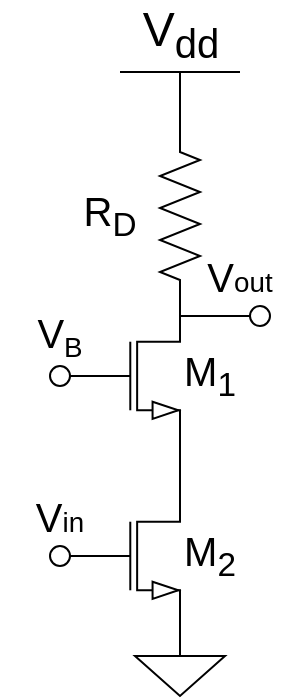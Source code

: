 <mxfile version="24.2.5" type="device">
  <diagram name="第 1 页" id="eLFn7GDX6jXc_xwizKt1">
    <mxGraphModel dx="545" dy="379" grid="1" gridSize="10" guides="1" tooltips="1" connect="1" arrows="1" fold="1" page="1" pageScale="1" pageWidth="827" pageHeight="1169" math="0" shadow="0">
      <root>
        <mxCell id="0" />
        <mxCell id="1" parent="0" />
        <mxCell id="ztBIJuUtBvnM371HmJOv-1" value="" style="verticalLabelPosition=bottom;shadow=0;dashed=0;align=center;html=1;verticalAlign=top;shape=mxgraph.electrical.transistors.nmos;pointerEvents=1;" vertex="1" parent="1">
          <mxGeometry x="380" y="290" width="60" height="100" as="geometry" />
        </mxCell>
        <mxCell id="ztBIJuUtBvnM371HmJOv-2" value="" style="verticalLabelPosition=bottom;shadow=0;dashed=0;align=center;html=1;verticalAlign=top;shape=mxgraph.electrical.transistors.nmos;pointerEvents=1;" vertex="1" parent="1">
          <mxGeometry x="380" y="200" width="60" height="100" as="geometry" />
        </mxCell>
        <mxCell id="ztBIJuUtBvnM371HmJOv-3" value="" style="pointerEvents=1;verticalLabelPosition=bottom;shadow=0;dashed=0;align=center;html=1;verticalAlign=top;shape=mxgraph.electrical.signal_sources.signal_ground;" vertex="1" parent="1">
          <mxGeometry x="417.5" y="380" width="45" height="30" as="geometry" />
        </mxCell>
        <mxCell id="ztBIJuUtBvnM371HmJOv-4" value="" style="pointerEvents=1;verticalLabelPosition=bottom;shadow=0;dashed=0;align=center;html=1;verticalAlign=top;shape=mxgraph.electrical.resistors.resistor_2;rotation=90;" vertex="1" parent="1">
          <mxGeometry x="390" y="160" width="100" height="20" as="geometry" />
        </mxCell>
        <mxCell id="ztBIJuUtBvnM371HmJOv-5" value="V&lt;sub&gt;dd&lt;/sub&gt;" style="verticalLabelPosition=top;verticalAlign=bottom;shape=mxgraph.electrical.signal_sources.vdd;shadow=0;dashed=0;align=center;strokeWidth=1;fontSize=24;html=1;flipV=1;" vertex="1" parent="1">
          <mxGeometry x="410" y="98" width="60" height="40" as="geometry" />
        </mxCell>
        <mxCell id="ztBIJuUtBvnM371HmJOv-6" value="" style="endArrow=none;html=1;strokeWidth=1;rounded=0;" edge="1" parent="1">
          <mxGeometry width="100" relative="1" as="geometry">
            <mxPoint x="440" y="220" as="sourcePoint" />
            <mxPoint x="480" y="220" as="targetPoint" />
          </mxGeometry>
        </mxCell>
        <mxCell id="ztBIJuUtBvnM371HmJOv-7" value="" style="verticalLabelPosition=bottom;shadow=0;dashed=0;align=center;html=1;verticalAlign=top;strokeWidth=1;shape=ellipse;" vertex="1" parent="1">
          <mxGeometry x="475" y="215" width="10" height="10" as="geometry" />
        </mxCell>
        <mxCell id="ztBIJuUtBvnM371HmJOv-9" value="" style="verticalLabelPosition=bottom;shadow=0;dashed=0;align=center;html=1;verticalAlign=top;strokeWidth=1;shape=ellipse;" vertex="1" parent="1">
          <mxGeometry x="375" y="245" width="10" height="10" as="geometry" />
        </mxCell>
        <mxCell id="ztBIJuUtBvnM371HmJOv-10" value="" style="verticalLabelPosition=bottom;shadow=0;dashed=0;align=center;html=1;verticalAlign=top;strokeWidth=1;shape=ellipse;" vertex="1" parent="1">
          <mxGeometry x="375" y="335" width="10" height="10" as="geometry" />
        </mxCell>
        <mxCell id="ztBIJuUtBvnM371HmJOv-11" value="&lt;font style=&quot;font-size: 20px;&quot;&gt;R&lt;sub&gt;D&lt;/sub&gt;&lt;/font&gt;" style="text;html=1;align=center;verticalAlign=middle;whiteSpace=wrap;rounded=0;" vertex="1" parent="1">
          <mxGeometry x="375" y="155" width="60" height="30" as="geometry" />
        </mxCell>
        <mxCell id="ztBIJuUtBvnM371HmJOv-12" value="&lt;span style=&quot;font-size: 20px;&quot;&gt;V&lt;/span&gt;&lt;span style=&quot;font-size: 16.667px;&quot;&gt;&lt;sub&gt;B&lt;/sub&gt;&lt;/span&gt;" style="text;html=1;align=center;verticalAlign=middle;whiteSpace=wrap;rounded=0;" vertex="1" parent="1">
          <mxGeometry x="350" y="215" width="60" height="30" as="geometry" />
        </mxCell>
        <mxCell id="ztBIJuUtBvnM371HmJOv-13" value="&lt;span style=&quot;font-size: 20px;&quot;&gt;V&lt;/span&gt;&lt;span style=&quot;font-size: 13.889px;&quot;&gt;in&lt;/span&gt;" style="text;html=1;align=center;verticalAlign=middle;whiteSpace=wrap;rounded=0;" vertex="1" parent="1">
          <mxGeometry x="350" y="305" width="60" height="30" as="geometry" />
        </mxCell>
        <mxCell id="ztBIJuUtBvnM371HmJOv-14" value="&lt;span style=&quot;font-size: 20px;&quot;&gt;V&lt;/span&gt;&lt;span style=&quot;font-size: 13.889px;&quot;&gt;out&lt;/span&gt;" style="text;html=1;align=center;verticalAlign=middle;whiteSpace=wrap;rounded=0;" vertex="1" parent="1">
          <mxGeometry x="440" y="185" width="60" height="30" as="geometry" />
        </mxCell>
        <mxCell id="ztBIJuUtBvnM371HmJOv-15" value="&lt;span style=&quot;font-size: 20px;&quot;&gt;M&lt;sub&gt;1&lt;/sub&gt;&lt;/span&gt;" style="text;html=1;align=center;verticalAlign=middle;whiteSpace=wrap;rounded=0;" vertex="1" parent="1">
          <mxGeometry x="425" y="235" width="60" height="30" as="geometry" />
        </mxCell>
        <mxCell id="ztBIJuUtBvnM371HmJOv-16" value="&lt;span style=&quot;font-size: 20px;&quot;&gt;M&lt;sub&gt;2&lt;/sub&gt;&lt;/span&gt;" style="text;html=1;align=center;verticalAlign=middle;whiteSpace=wrap;rounded=0;" vertex="1" parent="1">
          <mxGeometry x="425" y="325" width="60" height="30" as="geometry" />
        </mxCell>
      </root>
    </mxGraphModel>
  </diagram>
</mxfile>
